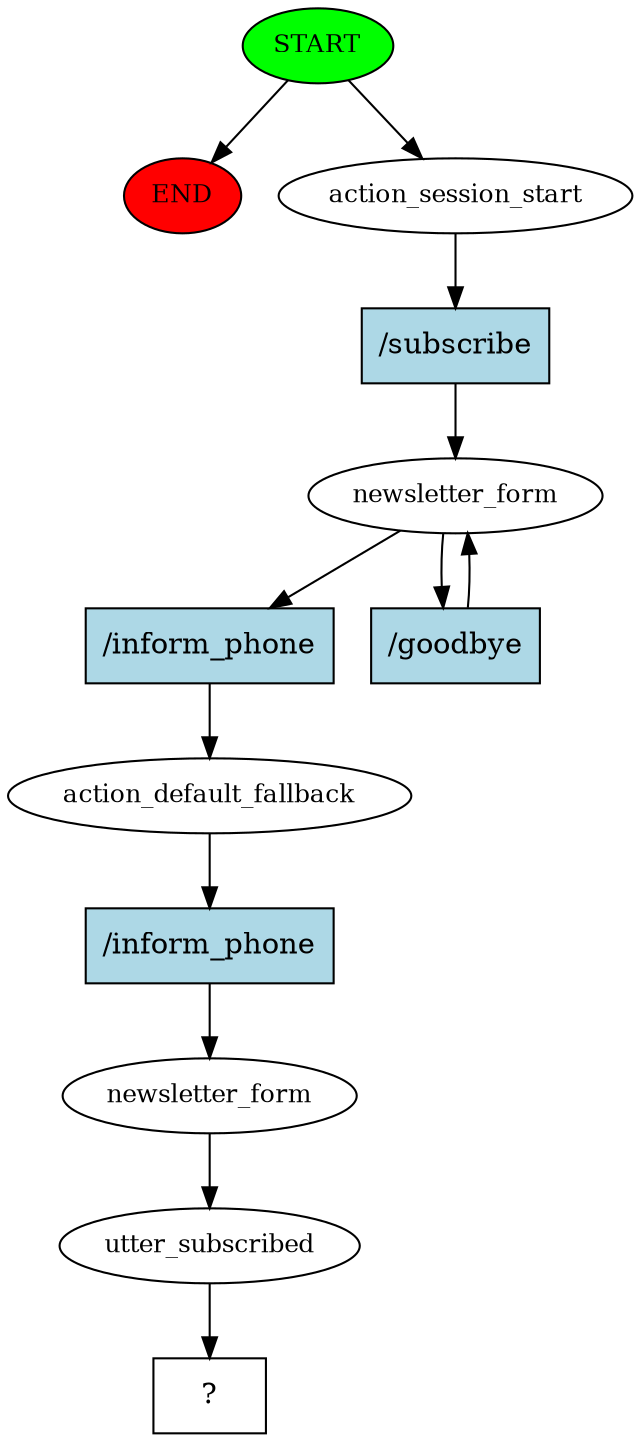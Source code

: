 digraph  {
0 [class="start active", fillcolor=green, fontsize=12, label=START, style=filled];
"-1" [class=end, fillcolor=red, fontsize=12, label=END, style=filled];
1 [class=active, fontsize=12, label=action_session_start];
2 [class=active, fontsize=12, label=newsletter_form];
4 [class=active, fontsize=12, label=action_default_fallback];
5 [class=active, fontsize=12, label=newsletter_form];
6 [class=active, fontsize=12, label=utter_subscribed];
7 [class="intent dashed active", label="  ?  ", shape=rect];
8 [class="intent active", fillcolor=lightblue, label="/subscribe", shape=rect, style=filled];
9 [class="intent active", fillcolor=lightblue, label="/inform_phone", shape=rect, style=filled];
10 [class="intent active", fillcolor=lightblue, label="/goodbye", shape=rect, style=filled];
11 [class="intent active", fillcolor=lightblue, label="/inform_phone", shape=rect, style=filled];
0 -> "-1"  [class="", key=NONE, label=""];
0 -> 1  [class=active, key=NONE, label=""];
1 -> 8  [class=active, key=0];
2 -> 9  [class=active, key=0];
2 -> 10  [class=active, key=0];
4 -> 11  [class=active, key=0];
5 -> 6  [class=active, key=NONE, label=""];
6 -> 7  [class=active, key=NONE, label=""];
8 -> 2  [class=active, key=0];
9 -> 4  [class=active, key=0];
10 -> 2  [class=active, key=0];
11 -> 5  [class=active, key=0];
}
